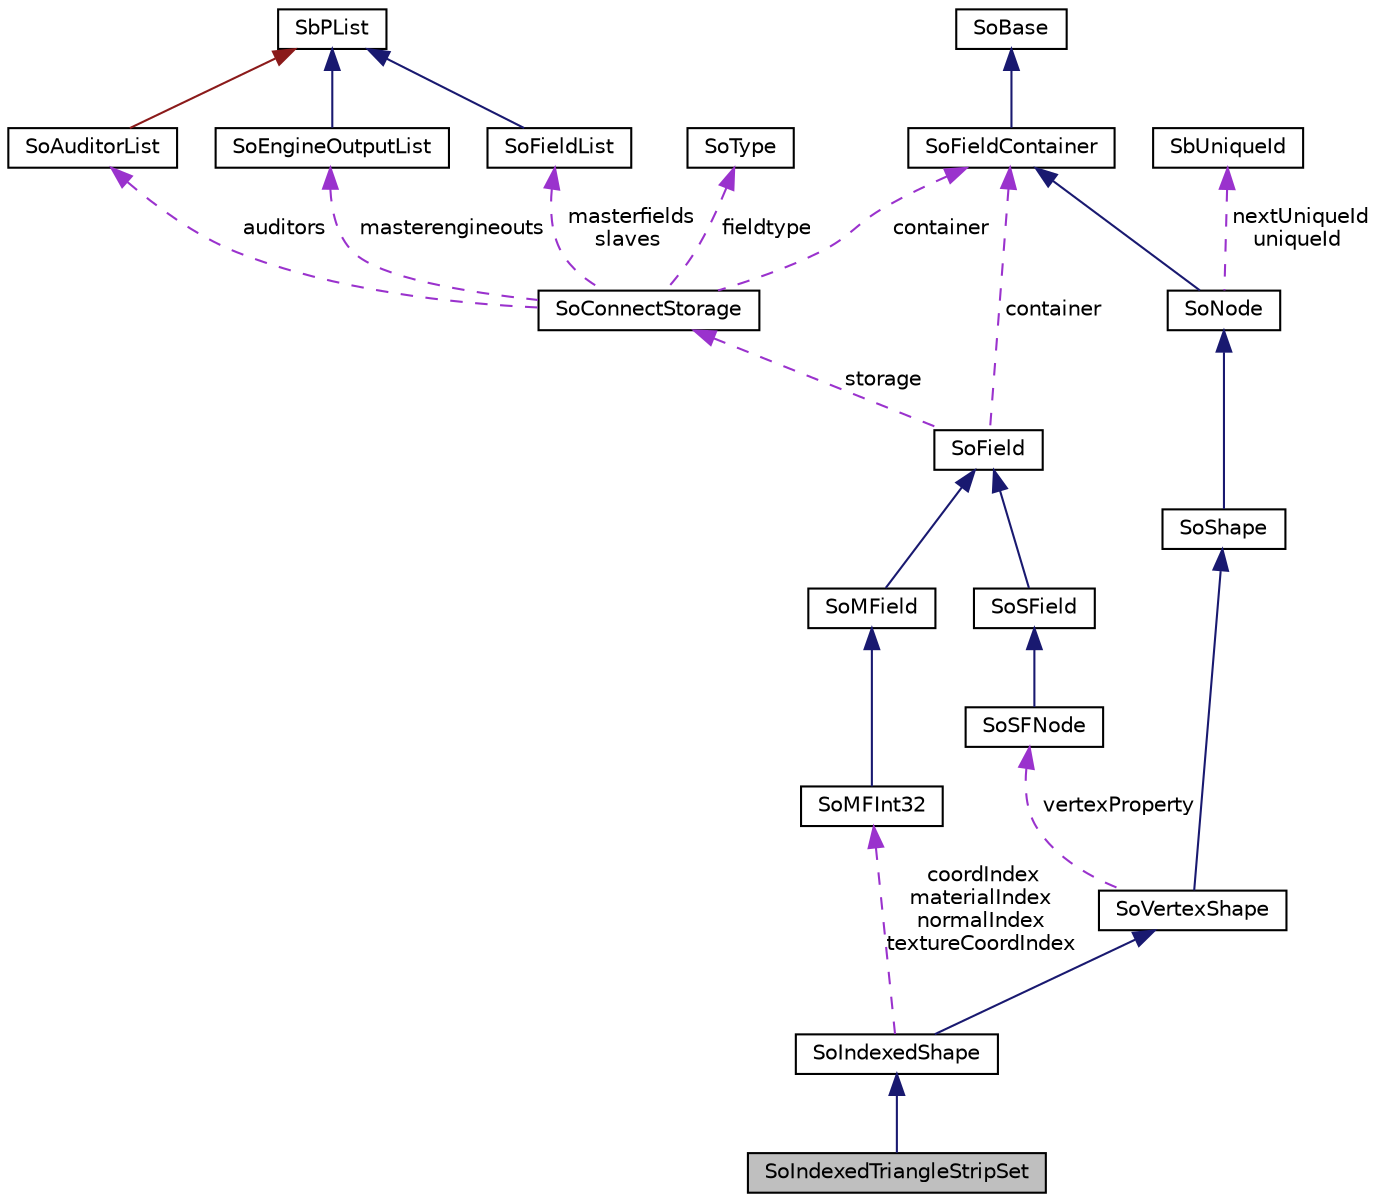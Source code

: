 digraph "SoIndexedTriangleStripSet"
{
 // LATEX_PDF_SIZE
  edge [fontname="Helvetica",fontsize="10",labelfontname="Helvetica",labelfontsize="10"];
  node [fontname="Helvetica",fontsize="10",shape=record];
  Node1 [label="SoIndexedTriangleStripSet",height=0.2,width=0.4,color="black", fillcolor="grey75", style="filled", fontcolor="black",tooltip="The SoIndexedTriangleStripSet class keeps data for rendering and otherwise representing triangle stri..."];
  Node2 -> Node1 [dir="back",color="midnightblue",fontsize="10",style="solid",fontname="Helvetica"];
  Node2 [label="SoIndexedShape",height=0.2,width=0.4,color="black", fillcolor="white", style="filled",URL="$classSoIndexedShape.html",tooltip="The SoIndexedShape class is the superclass for all indexed vertex shapes."];
  Node3 -> Node2 [dir="back",color="midnightblue",fontsize="10",style="solid",fontname="Helvetica"];
  Node3 [label="SoVertexShape",height=0.2,width=0.4,color="black", fillcolor="white", style="filled",URL="$classSoVertexShape.html",tooltip="The SoVertexShape class is the superclass for all vertex based shapes."];
  Node4 -> Node3 [dir="back",color="midnightblue",fontsize="10",style="solid",fontname="Helvetica"];
  Node4 [label="SoShape",height=0.2,width=0.4,color="black", fillcolor="white", style="filled",URL="$classSoShape.html",tooltip="The SoShape class is the superclass for geometry shapes."];
  Node5 -> Node4 [dir="back",color="midnightblue",fontsize="10",style="solid",fontname="Helvetica"];
  Node5 [label="SoNode",height=0.2,width=0.4,color="black", fillcolor="white", style="filled",URL="$classSoNode.html",tooltip="The SoNode class is the base class for nodes used in scene graphs."];
  Node6 -> Node5 [dir="back",color="midnightblue",fontsize="10",style="solid",fontname="Helvetica"];
  Node6 [label="SoFieldContainer",height=0.2,width=0.4,color="black", fillcolor="white", style="filled",URL="$classSoFieldContainer.html",tooltip="The SoFieldContainer class is a base class for all classes that contain fields."];
  Node7 -> Node6 [dir="back",color="midnightblue",fontsize="10",style="solid",fontname="Helvetica"];
  Node7 [label="SoBase",height=0.2,width=0.4,color="black", fillcolor="white", style="filled",URL="$classSoBase.html",tooltip="The SoBase class is the top-level superclass for a number of class-hierarchies."];
  Node8 -> Node5 [dir="back",color="darkorchid3",fontsize="10",style="dashed",label=" nextUniqueId\nuniqueId" ,fontname="Helvetica"];
  Node8 [label="SbUniqueId",height=0.2,width=0.4,color="black", fillcolor="white", style="filled",URL="$classSbUniqueId.html",tooltip="SbUniqueId is an integer type for node identifiers."];
  Node9 -> Node3 [dir="back",color="darkorchid3",fontsize="10",style="dashed",label=" vertexProperty" ,fontname="Helvetica"];
  Node9 [label="SoSFNode",height=0.2,width=0.4,color="black", fillcolor="white", style="filled",URL="$classSoSFNode.html",tooltip="The SoSFNode class is a container for a single node."];
  Node10 -> Node9 [dir="back",color="midnightblue",fontsize="10",style="solid",fontname="Helvetica"];
  Node10 [label="SoSField",height=0.2,width=0.4,color="black", fillcolor="white", style="filled",URL="$classSoSField.html",tooltip="The SoSField class is the base class for fields which contains only a single value."];
  Node11 -> Node10 [dir="back",color="midnightblue",fontsize="10",style="solid",fontname="Helvetica"];
  Node11 [label="SoField",height=0.2,width=0.4,color="black", fillcolor="white", style="filled",URL="$classSoField.html",tooltip="The SoField class is the top-level abstract base class for fields."];
  Node6 -> Node11 [dir="back",color="darkorchid3",fontsize="10",style="dashed",label=" container" ,fontname="Helvetica"];
  Node12 -> Node11 [dir="back",color="darkorchid3",fontsize="10",style="dashed",label=" storage" ,fontname="Helvetica"];
  Node12 [label="SoConnectStorage",height=0.2,width=0.4,color="black", fillcolor="white", style="filled",URL="$classSoConnectStorage.html",tooltip=" "];
  Node13 -> Node12 [dir="back",color="darkorchid3",fontsize="10",style="dashed",label=" masterfields\nslaves" ,fontname="Helvetica"];
  Node13 [label="SoFieldList",height=0.2,width=0.4,color="black", fillcolor="white", style="filled",URL="$classSoFieldList.html",tooltip="The SoFieldList class is a container for pointers to SoField objects."];
  Node14 -> Node13 [dir="back",color="midnightblue",fontsize="10",style="solid",fontname="Helvetica"];
  Node14 [label="SbPList",height=0.2,width=0.4,color="black", fillcolor="white", style="filled",URL="$classSbPList.html",tooltip="The SbPList class is a container class for void pointers."];
  Node15 -> Node12 [dir="back",color="darkorchid3",fontsize="10",style="dashed",label=" auditors" ,fontname="Helvetica"];
  Node15 [label="SoAuditorList",height=0.2,width=0.4,color="black", fillcolor="white", style="filled",URL="$classSoAuditorList.html",tooltip="The SoAuditorList class is used to keep track of auditors for certain object classes."];
  Node14 -> Node15 [dir="back",color="firebrick4",fontsize="10",style="solid",fontname="Helvetica"];
  Node6 -> Node12 [dir="back",color="darkorchid3",fontsize="10",style="dashed",label=" container" ,fontname="Helvetica"];
  Node16 -> Node12 [dir="back",color="darkorchid3",fontsize="10",style="dashed",label=" fieldtype" ,fontname="Helvetica"];
  Node16 [label="SoType",height=0.2,width=0.4,color="black", fillcolor="white", style="filled",URL="$classSoType.html",tooltip="The SoType class is the basis for the runtime type system in Coin."];
  Node17 -> Node12 [dir="back",color="darkorchid3",fontsize="10",style="dashed",label=" masterengineouts" ,fontname="Helvetica"];
  Node17 [label="SoEngineOutputList",height=0.2,width=0.4,color="black", fillcolor="white", style="filled",URL="$classSoEngineOutputList.html",tooltip="The SoEngineOutputList class is a container for SoEngineOutput objects."];
  Node14 -> Node17 [dir="back",color="midnightblue",fontsize="10",style="solid",fontname="Helvetica"];
  Node18 -> Node2 [dir="back",color="darkorchid3",fontsize="10",style="dashed",label=" coordIndex\nmaterialIndex\nnormalIndex\ntextureCoordIndex" ,fontname="Helvetica"];
  Node18 [label="SoMFInt32",height=0.2,width=0.4,color="black", fillcolor="white", style="filled",URL="$classSoMFInt32.html",tooltip="The SoMFInt32 class is a container for 32-bit integer values."];
  Node19 -> Node18 [dir="back",color="midnightblue",fontsize="10",style="solid",fontname="Helvetica"];
  Node19 [label="SoMField",height=0.2,width=0.4,color="black", fillcolor="white", style="filled",URL="$classSoMField.html",tooltip="The SoMField class is the base class for fields which can contain multiple values."];
  Node11 -> Node19 [dir="back",color="midnightblue",fontsize="10",style="solid",fontname="Helvetica"];
}
